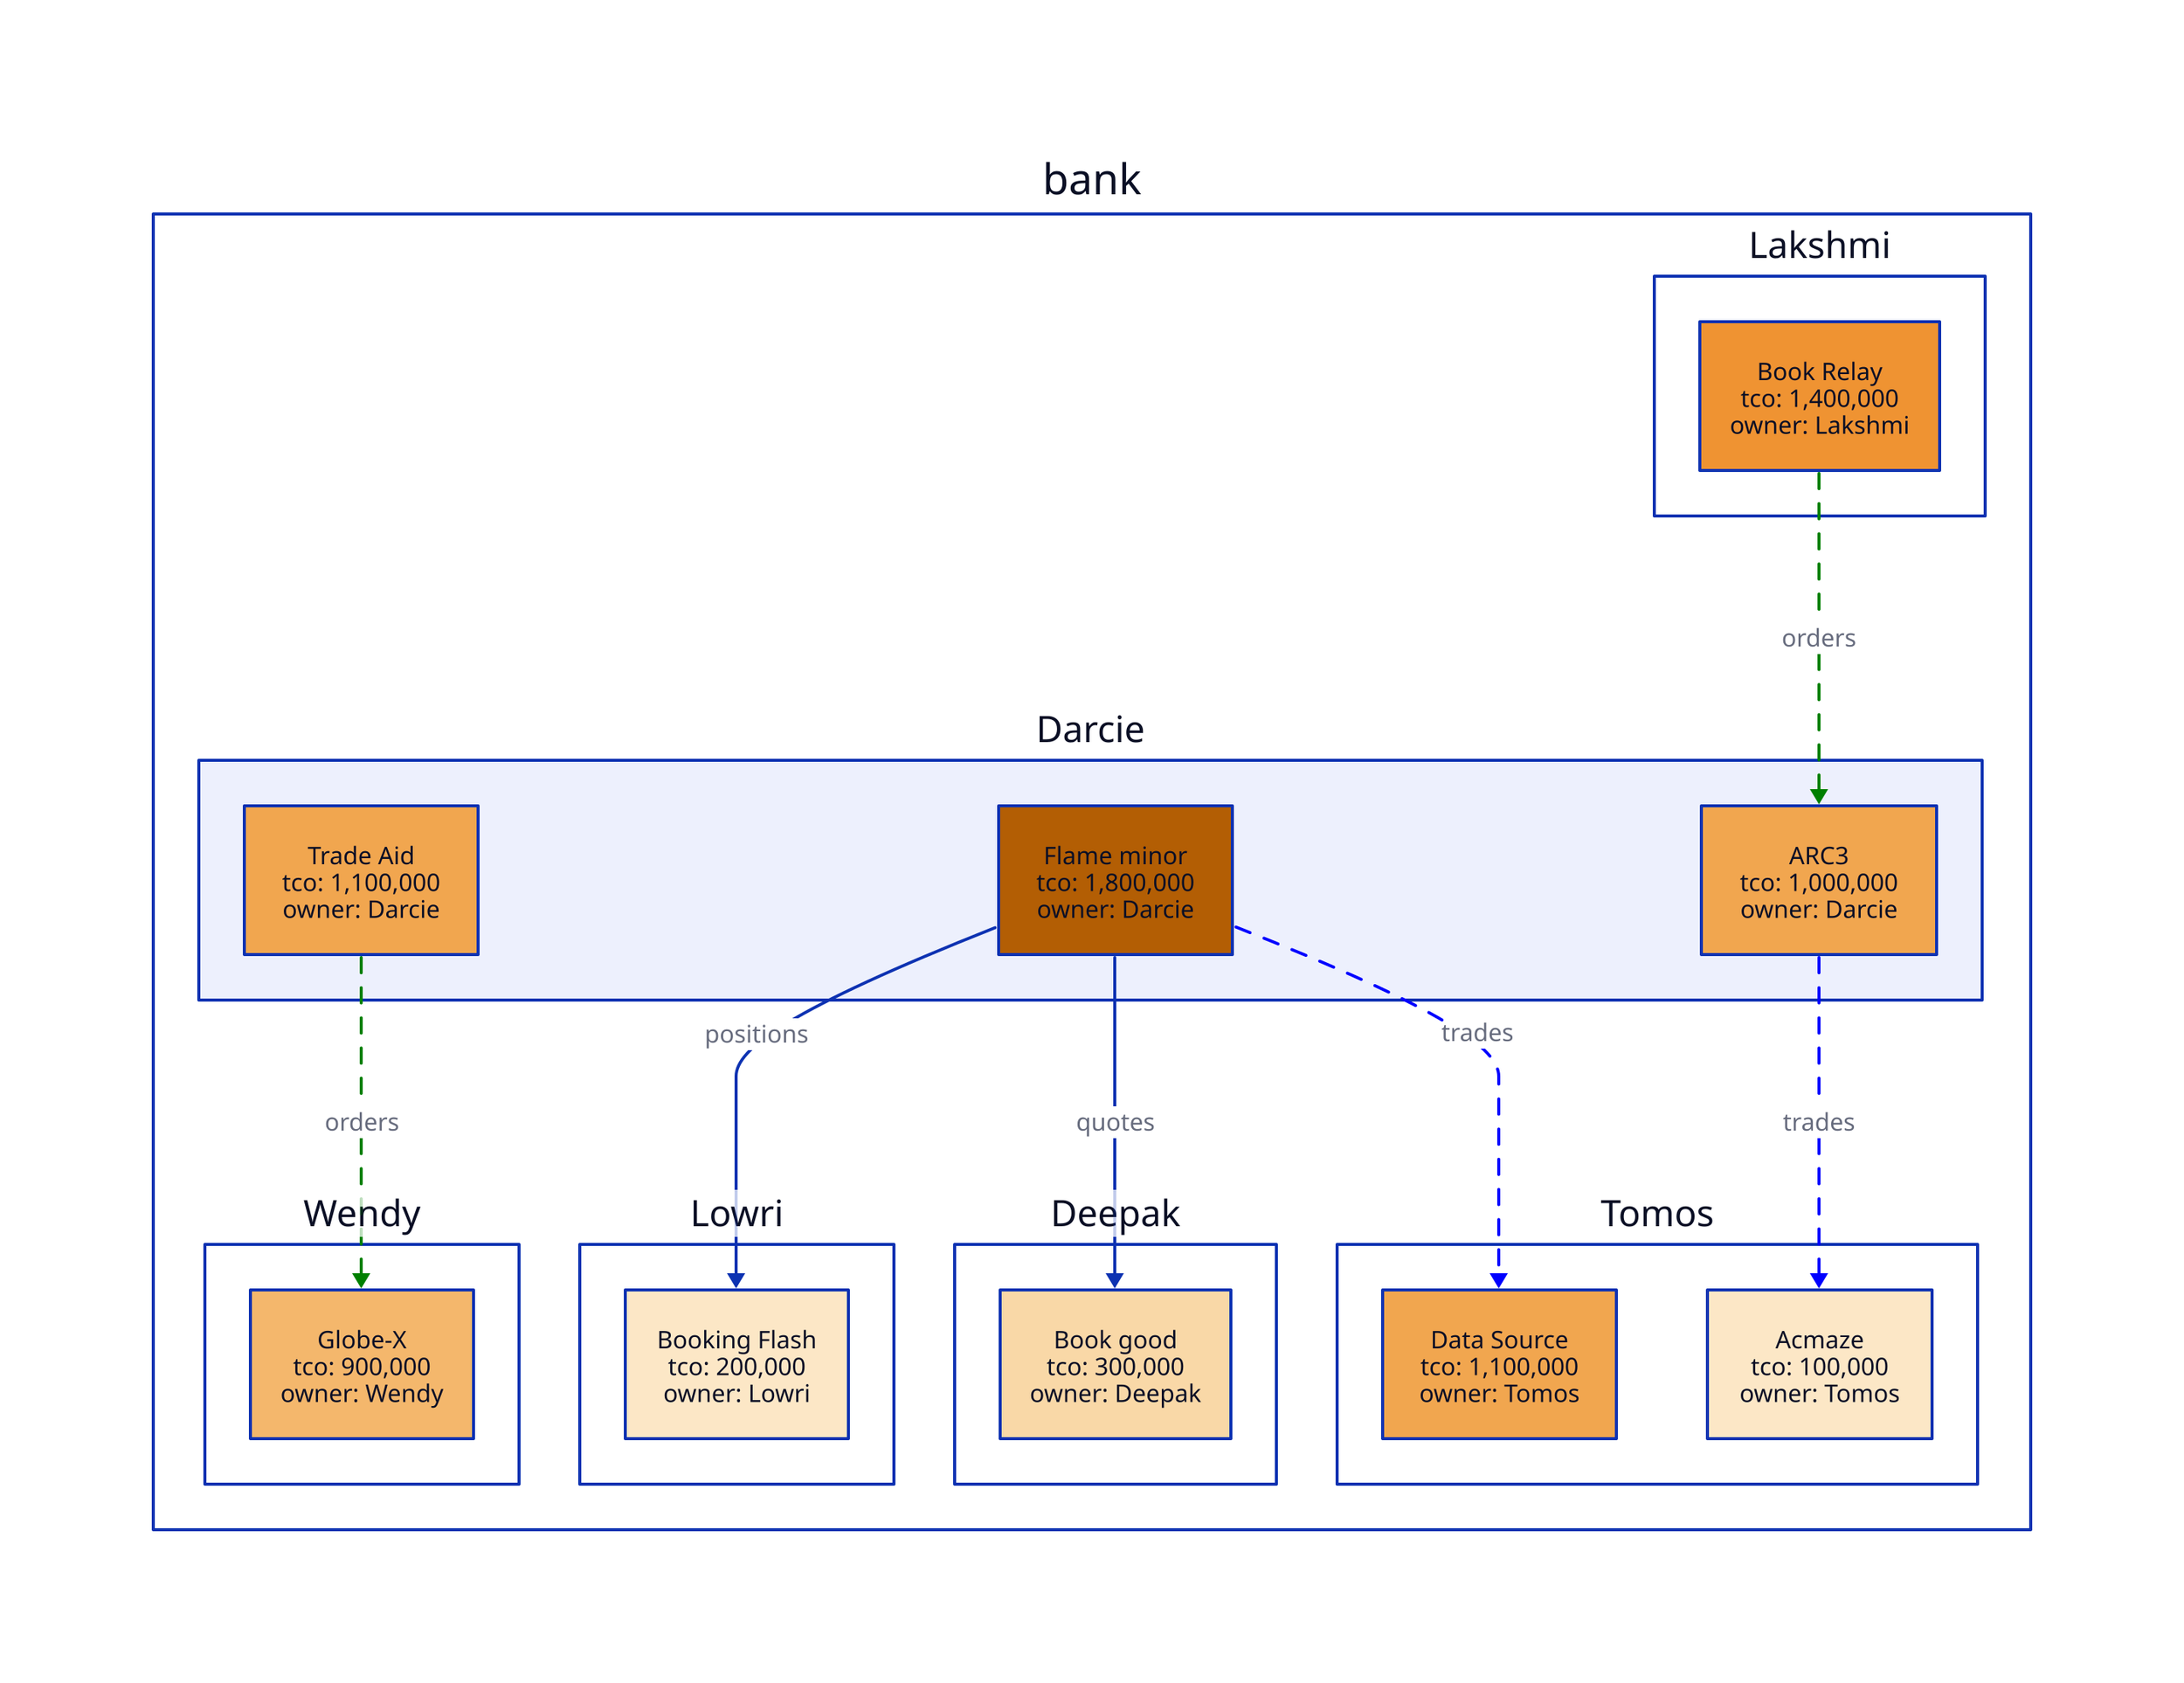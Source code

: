 bank:   {
  style.fill: white
  Wendy:   {
    style.fill: white
    app14496: Globe-X\ntco:      900,000\nowner: Wendy  {
      style:  {
        fill: '#f4b76c'
      }
    }
  }
  Lowri:   {
    style.fill: white
    app14516: Booking Flash\ntco:      200,000\nowner: Lowri  {
      style:  {
        fill: '#fce7c6'
      }
    }
  }
  Darcie:   {
    app14518: Trade Aid\ntco:    1,100,000\nowner: Darcie  {
      style:  {
        fill: '#f1a64f'
      }
    }
    app14519: Flame minor\ntco:    1,800,000\nowner: Darcie  {
      style:  {
        fill: '#b35e04'
      }
    }
    app14521: ARC3\ntco:    1,000,000\nowner: Darcie  {
      style:  {
        fill: '#f1a64f'
      }
    }
  }
  Tomos:   {
    style.fill: white
    app14500: Acmaze\ntco:      100,000\nowner: Tomos  {
      style:  {
        fill: '#fce7c6'
      }
    }
    app14512: Data Source\ntco:    1,100,000\nowner: Tomos  {
      style:  {
        fill: '#f1a64f'
      }
    }
  }
  Lakshmi:   {
    style.fill: white
    app14494: Book Relay\ntco:    1,400,000\nowner: Lakshmi  {
      style:  {
        fill: '#ef9332'
      }
    }
  }
  Deepak:   {
    style.fill: white
    app14505: Book good\ntco:      300,000\nowner: Deepak  {
      style:  {
        fill: '#f9d8a7'
      }
    }
  }
}
bank.Lakshmi.app14494 -> bank.Darcie.app14521: orders  {
  style:  {
    stroke-dash: 5
    animated: false
    stroke: green
  }
}
bank.Darcie.app14519 -> bank.Tomos.app14512: trades  {
  style:  {
    stroke-dash: 5
    animated: false
    stroke: blue
  }
}
bank.Darcie.app14519 -> bank.Deepak.app14505: quotes  {
  style:  {
    
  }
}
bank.Darcie.app14519 -> bank.Lowri.app14516: positions  {
  style:  {
    
  }
}
bank.Darcie.app14521 -> bank.Tomos.app14500: trades  {
  style:  {
    stroke-dash: 5
    animated: false
    stroke: blue
  }
}
bank.Darcie.app14518 -> bank.Wendy.app14496: orders  {
  style:  {
    stroke-dash: 5
    animated: false
    stroke: green
  }
}